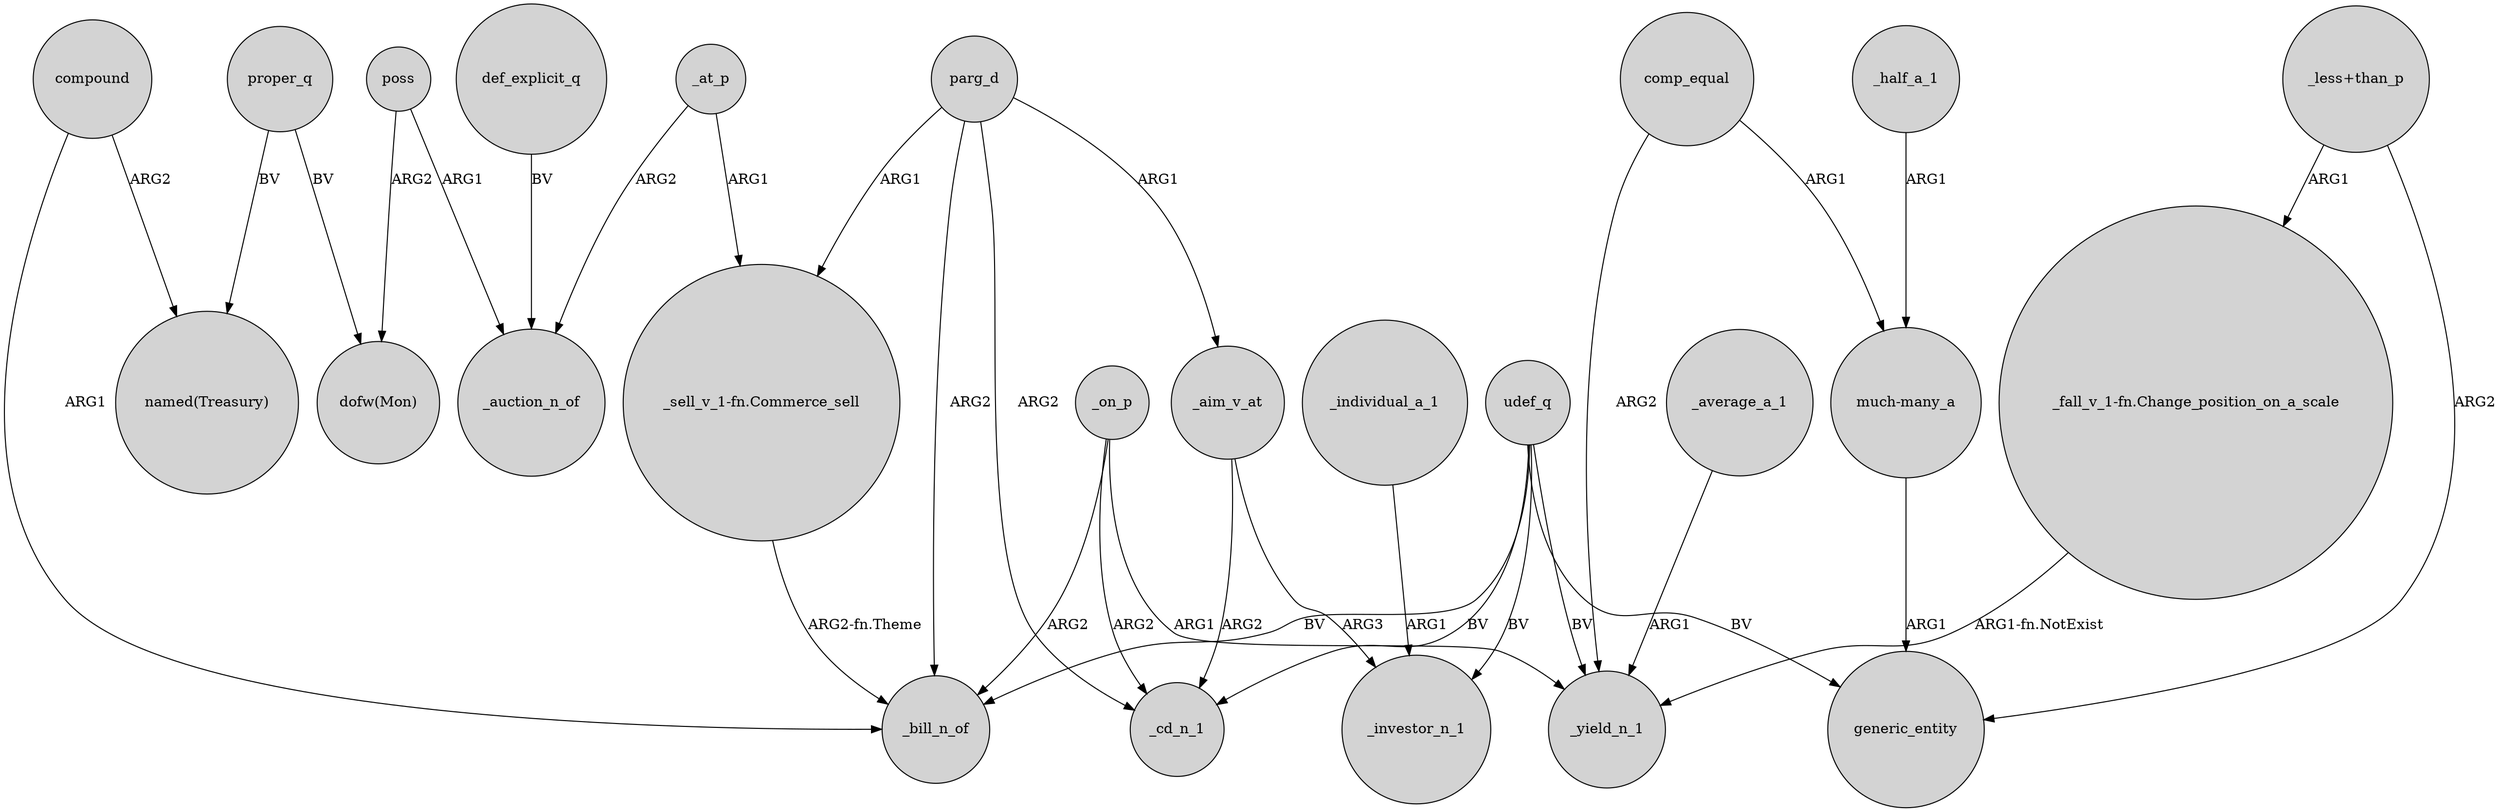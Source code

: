digraph {
	node [shape=circle style=filled]
	compound -> "named(Treasury)" [label=ARG2]
	_aim_v_at -> _investor_n_1 [label=ARG3]
	udef_q -> generic_entity [label=BV]
	compound -> _bill_n_of [label=ARG1]
	parg_d -> _aim_v_at [label=ARG1]
	udef_q -> _investor_n_1 [label=BV]
	"_less+than_p" -> generic_entity [label=ARG2]
	"much-many_a" -> generic_entity [label=ARG1]
	comp_equal -> _yield_n_1 [label=ARG2]
	"_sell_v_1-fn.Commerce_sell" -> _bill_n_of [label="ARG2-fn.Theme"]
	parg_d -> _cd_n_1 [label=ARG2]
	_average_a_1 -> _yield_n_1 [label=ARG1]
	comp_equal -> "much-many_a" [label=ARG1]
	parg_d -> "_sell_v_1-fn.Commerce_sell" [label=ARG1]
	udef_q -> _bill_n_of [label=BV]
	"_less+than_p" -> "_fall_v_1-fn.Change_position_on_a_scale" [label=ARG1]
	udef_q -> _cd_n_1 [label=BV]
	parg_d -> _bill_n_of [label=ARG2]
	"_fall_v_1-fn.Change_position_on_a_scale" -> _yield_n_1 [label="ARG1-fn.NotExist"]
	_half_a_1 -> "much-many_a" [label=ARG1]
	_individual_a_1 -> _investor_n_1 [label=ARG1]
	proper_q -> "dofw(Mon)" [label=BV]
	_aim_v_at -> _cd_n_1 [label=ARG2]
	def_explicit_q -> _auction_n_of [label=BV]
	poss -> _auction_n_of [label=ARG1]
	proper_q -> "named(Treasury)" [label=BV]
	_on_p -> _bill_n_of [label=ARG2]
	poss -> "dofw(Mon)" [label=ARG2]
	_at_p -> _auction_n_of [label=ARG2]
	_on_p -> _yield_n_1 [label=ARG1]
	udef_q -> _yield_n_1 [label=BV]
	_at_p -> "_sell_v_1-fn.Commerce_sell" [label=ARG1]
	_on_p -> _cd_n_1 [label=ARG2]
}
